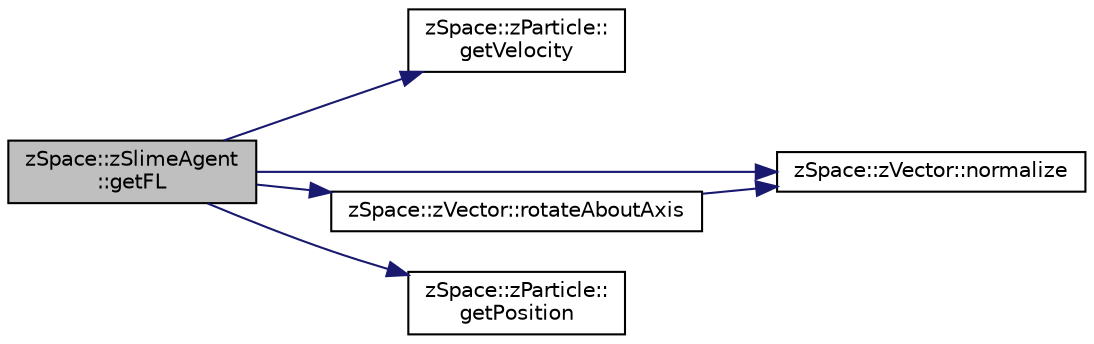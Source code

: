 digraph "zSpace::zSlimeAgent::getFL"
{
 // LATEX_PDF_SIZE
  edge [fontname="Helvetica",fontsize="10",labelfontname="Helvetica",labelfontsize="10"];
  node [fontname="Helvetica",fontsize="10",shape=record];
  rankdir="LR";
  Node11 [label="zSpace::zSlimeAgent\l::getFL",height=0.2,width=0.4,color="black", fillcolor="grey75", style="filled", fontcolor="black",tooltip="This method returns the forward left direction for the agent."];
  Node11 -> Node12 [color="midnightblue",fontsize="10",style="solid",fontname="Helvetica"];
  Node12 [label="zSpace::zParticle::\lgetVelocity",height=0.2,width=0.4,color="black", fillcolor="white", style="filled",URL="$classz_space_1_1z_particle.html#a9ee147fedf5b3cf658fd8bf53d913a3c",tooltip="This method retruns the velocity of the particle."];
  Node11 -> Node13 [color="midnightblue",fontsize="10",style="solid",fontname="Helvetica"];
  Node13 [label="zSpace::zVector::normalize",height=0.2,width=0.4,color="black", fillcolor="white", style="filled",URL="$classz_space_1_1z_vector.html#a27d075d5055bb92ddfe63fae4010339b",tooltip="This method normalizes the vector to unit length."];
  Node11 -> Node14 [color="midnightblue",fontsize="10",style="solid",fontname="Helvetica"];
  Node14 [label="zSpace::zVector::rotateAboutAxis",height=0.2,width=0.4,color="black", fillcolor="white", style="filled",URL="$classz_space_1_1z_vector.html#a7c7172b9c4f20a7ff7f24cbe092b63a6",tooltip="This method returns the rotated vector of the current vector about an input axis by the the input ang..."];
  Node14 -> Node13 [color="midnightblue",fontsize="10",style="solid",fontname="Helvetica"];
  Node11 -> Node15 [color="midnightblue",fontsize="10",style="solid",fontname="Helvetica"];
  Node15 [label="zSpace::zParticle::\lgetPosition",height=0.2,width=0.4,color="black", fillcolor="white", style="filled",URL="$classz_space_1_1z_particle.html#acea931c316bc1628e7029a22378fc948",tooltip="This method retruns the position of the particle."];
}
